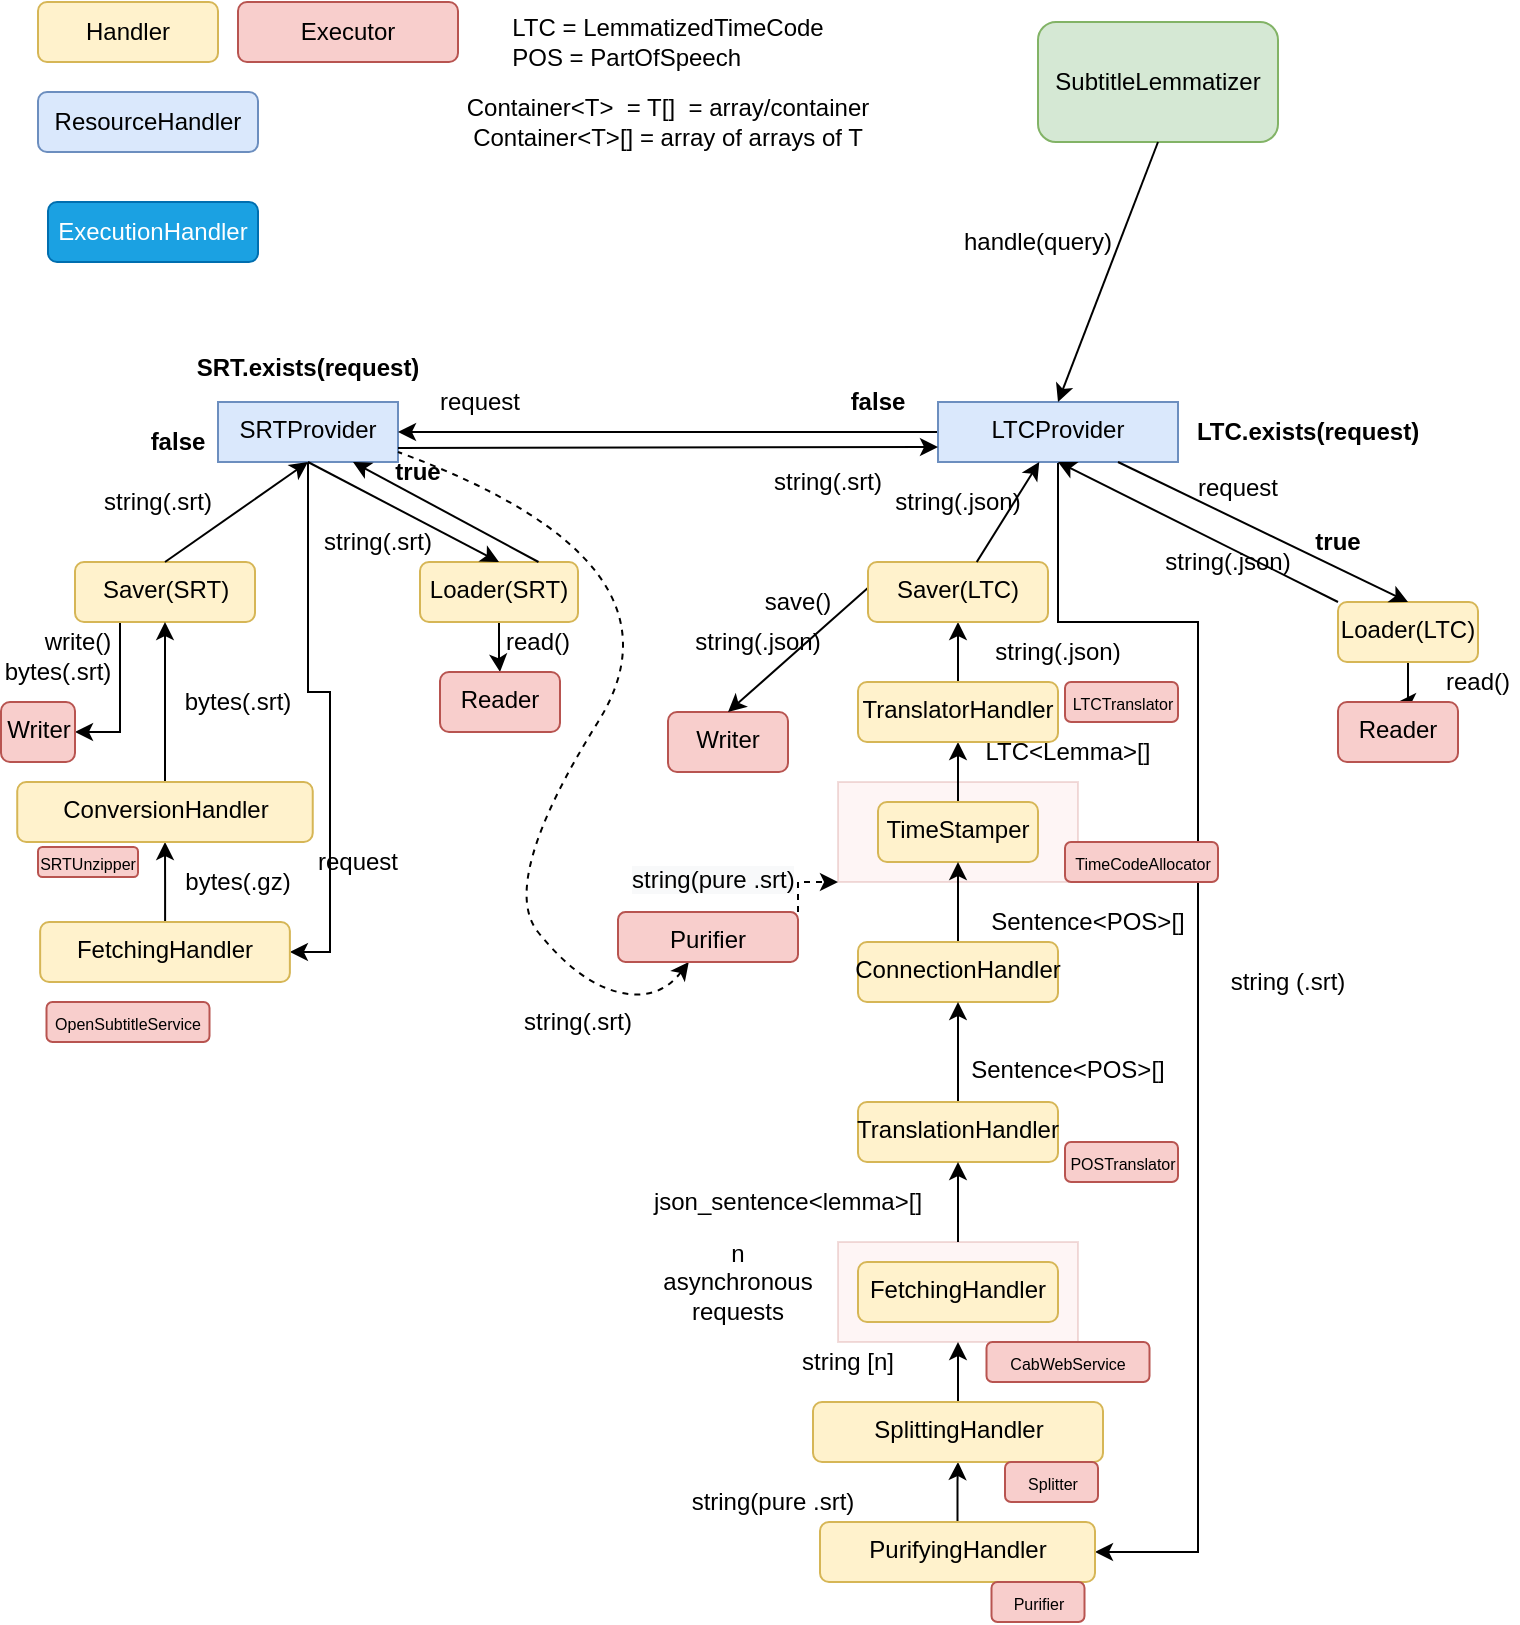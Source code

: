 <mxfile version="13.6.2" type="device"><diagram id="C5RBs43oDa-KdzZeNtuy" name="Page-1"><mxGraphModel dx="-67" dy="443" grid="1" gridSize="10" guides="1" tooltips="1" connect="1" arrows="1" fold="1" page="1" pageScale="1" pageWidth="827" pageHeight="1169" math="0" shadow="0"><root><mxCell id="WIyWlLk6GJQsqaUBKTNV-0"/><mxCell id="WIyWlLk6GJQsqaUBKTNV-1" parent="WIyWlLk6GJQsqaUBKTNV-0"/><mxCell id="a4hWyMwYuqcodbe4yYn3-127" value="" style="rounded=0;whiteSpace=wrap;html=1;opacity=20;fillColor=#f8cecc;strokeColor=#b85450;" parent="WIyWlLk6GJQsqaUBKTNV-1" vertex="1"><mxGeometry x="1250" y="430" width="120" height="50" as="geometry"/></mxCell><mxCell id="a4hWyMwYuqcodbe4yYn3-131" value="" style="rounded=0;whiteSpace=wrap;html=1;opacity=20;fillColor=#f8cecc;strokeColor=#b85450;" parent="WIyWlLk6GJQsqaUBKTNV-1" vertex="1"><mxGeometry x="1250" y="660" width="120" height="50" as="geometry"/></mxCell><mxCell id="2ehbiV8Hw5yU_NN6MCZY-1" style="edgeStyle=orthogonalEdgeStyle;rounded=0;orthogonalLoop=1;jettySize=auto;html=1;entryX=1;entryY=0.5;entryDx=0;entryDy=0;" parent="WIyWlLk6GJQsqaUBKTNV-1" source="a4hWyMwYuqcodbe4yYn3-88" target="2ehbiV8Hw5yU_NN6MCZY-0" edge="1"><mxGeometry relative="1" as="geometry"/></mxCell><mxCell id="a4hWyMwYuqcodbe4yYn3-88" value="SRTProvider" style="text;html=1;strokeColor=#6c8ebf;fillColor=#dae8fc;align=center;verticalAlign=top;whiteSpace=wrap;" parent="WIyWlLk6GJQsqaUBKTNV-1" vertex="1"><mxGeometry x="940" y="240" width="90" height="30" as="geometry"/></mxCell><mxCell id="a4hWyMwYuqcodbe4yYn3-89" style="edgeStyle=orthogonalEdgeStyle;rounded=0;orthogonalLoop=1;jettySize=auto;html=1;entryX=1;entryY=0.5;entryDx=0;entryDy=0;exitX=0;exitY=0.5;exitDx=0;exitDy=0;" parent="WIyWlLk6GJQsqaUBKTNV-1" source="a4hWyMwYuqcodbe4yYn3-91" target="a4hWyMwYuqcodbe4yYn3-88" edge="1"><mxGeometry relative="1" as="geometry"><mxPoint x="1200" y="255" as="sourcePoint"/></mxGeometry></mxCell><mxCell id="a4hWyMwYuqcodbe4yYn3-90" style="edgeStyle=orthogonalEdgeStyle;rounded=0;orthogonalLoop=1;jettySize=auto;html=1;entryX=1;entryY=0.5;entryDx=0;entryDy=0;" parent="WIyWlLk6GJQsqaUBKTNV-1" source="a4hWyMwYuqcodbe4yYn3-91" target="a4hWyMwYuqcodbe4yYn3-120" edge="1"><mxGeometry relative="1" as="geometry"><Array as="points"><mxPoint x="1360" y="350"/><mxPoint x="1430" y="350"/><mxPoint x="1430" y="815"/></Array></mxGeometry></mxCell><mxCell id="a4hWyMwYuqcodbe4yYn3-91" value="LTCProvider" style="text;whiteSpace=wrap;html=1;fillColor=#dae8fc;strokeColor=#6c8ebf;align=center;" parent="WIyWlLk6GJQsqaUBKTNV-1" vertex="1"><mxGeometry x="1300" y="240" width="120" height="30" as="geometry"/></mxCell><mxCell id="a4hWyMwYuqcodbe4yYn3-92" value="SubtitleLemmatizer" style="rounded=1;whiteSpace=wrap;html=1;align=center;fillColor=#d5e8d4;strokeColor=#82b366;" parent="WIyWlLk6GJQsqaUBKTNV-1" vertex="1"><mxGeometry x="1350" y="50" width="120" height="60" as="geometry"/></mxCell><mxCell id="a4hWyMwYuqcodbe4yYn3-93" value="" style="endArrow=classic;html=1;exitX=0.5;exitY=1;exitDx=0;exitDy=0;entryX=0.5;entryY=0;entryDx=0;entryDy=0;" parent="WIyWlLk6GJQsqaUBKTNV-1" source="a4hWyMwYuqcodbe4yYn3-92" target="a4hWyMwYuqcodbe4yYn3-91" edge="1"><mxGeometry width="50" height="50" relative="1" as="geometry"><mxPoint x="1380" y="200" as="sourcePoint"/><mxPoint x="1430" y="150" as="targetPoint"/></mxGeometry></mxCell><mxCell id="a4hWyMwYuqcodbe4yYn3-94" value="handle(query)" style="text;html=1;strokeColor=none;fillColor=none;align=center;verticalAlign=middle;whiteSpace=wrap;rounded=0;" parent="WIyWlLk6GJQsqaUBKTNV-1" vertex="1"><mxGeometry x="1330" y="150" width="40" height="20" as="geometry"/></mxCell><mxCell id="2ehbiV8Hw5yU_NN6MCZY-14" style="edgeStyle=orthogonalEdgeStyle;rounded=0;orthogonalLoop=1;jettySize=auto;html=1;" parent="WIyWlLk6GJQsqaUBKTNV-1" source="a4hWyMwYuqcodbe4yYn3-95" target="2ehbiV8Hw5yU_NN6MCZY-13" edge="1"><mxGeometry relative="1" as="geometry"/></mxCell><mxCell id="a4hWyMwYuqcodbe4yYn3-95" value="Loader(LTC)" style="text;whiteSpace=wrap;html=1;fillColor=#fff2cc;strokeColor=#d6b656;align=center;rounded=1;" parent="WIyWlLk6GJQsqaUBKTNV-1" vertex="1"><mxGeometry x="1500" y="340" width="70" height="30" as="geometry"/></mxCell><mxCell id="a4hWyMwYuqcodbe4yYn3-96" value="" style="endArrow=classic;html=1;entryX=0.5;entryY=0;entryDx=0;entryDy=0;exitX=0.75;exitY=1;exitDx=0;exitDy=0;" parent="WIyWlLk6GJQsqaUBKTNV-1" source="a4hWyMwYuqcodbe4yYn3-91" target="a4hWyMwYuqcodbe4yYn3-95" edge="1"><mxGeometry width="50" height="50" relative="1" as="geometry"><mxPoint x="1360" y="270" as="sourcePoint"/><mxPoint x="1450" y="270" as="targetPoint"/></mxGeometry></mxCell><mxCell id="a4hWyMwYuqcodbe4yYn3-97" value="&lt;b&gt;LTC.exists(request)&lt;/b&gt;" style="text;html=1;strokeColor=none;fillColor=none;align=center;verticalAlign=middle;whiteSpace=wrap;rounded=0;" parent="WIyWlLk6GJQsqaUBKTNV-1" vertex="1"><mxGeometry x="1440" y="237.5" width="90" height="35" as="geometry"/></mxCell><mxCell id="a4hWyMwYuqcodbe4yYn3-98" value="&lt;b&gt;true&lt;/b&gt;" style="text;html=1;strokeColor=none;fillColor=none;align=center;verticalAlign=middle;whiteSpace=wrap;rounded=0;" parent="WIyWlLk6GJQsqaUBKTNV-1" vertex="1"><mxGeometry x="1480" y="300" width="40" height="20" as="geometry"/></mxCell><mxCell id="a4hWyMwYuqcodbe4yYn3-99" value="" style="endArrow=classic;html=1;entryX=0.5;entryY=1;entryDx=0;entryDy=0;exitX=0;exitY=0;exitDx=0;exitDy=0;" parent="WIyWlLk6GJQsqaUBKTNV-1" source="a4hWyMwYuqcodbe4yYn3-95" target="a4hWyMwYuqcodbe4yYn3-91" edge="1"><mxGeometry width="50" height="50" relative="1" as="geometry"><mxPoint x="1320" y="420" as="sourcePoint"/><mxPoint x="1370" y="370" as="targetPoint"/></mxGeometry></mxCell><mxCell id="a4hWyMwYuqcodbe4yYn3-100" value="LTC = LemmatizedTimeCode&lt;br&gt;&lt;div style=&quot;text-align: left&quot;&gt;&lt;span&gt;POS = PartOfSpeech&lt;/span&gt;&lt;/div&gt;" style="text;html=1;strokeColor=none;fillColor=none;align=center;verticalAlign=middle;whiteSpace=wrap;rounded=0;" parent="WIyWlLk6GJQsqaUBKTNV-1" vertex="1"><mxGeometry x="1080" y="50" width="170" height="20" as="geometry"/></mxCell><mxCell id="a4hWyMwYuqcodbe4yYn3-101" value="string(.json)" style="text;html=1;strokeColor=none;fillColor=none;align=center;verticalAlign=middle;whiteSpace=wrap;rounded=0;" parent="WIyWlLk6GJQsqaUBKTNV-1" vertex="1"><mxGeometry x="1420" y="310" width="50" height="20" as="geometry"/></mxCell><mxCell id="a4hWyMwYuqcodbe4yYn3-102" style="edgeStyle=orthogonalEdgeStyle;rounded=0;orthogonalLoop=1;jettySize=auto;html=1;entryX=0.5;entryY=1;entryDx=0;entryDy=0;" parent="WIyWlLk6GJQsqaUBKTNV-1" source="a4hWyMwYuqcodbe4yYn3-103" target="a4hWyMwYuqcodbe4yYn3-104" edge="1"><mxGeometry relative="1" as="geometry"/></mxCell><mxCell id="a4hWyMwYuqcodbe4yYn3-103" value="TimeStamper" style="text;whiteSpace=wrap;html=1;fillColor=#fff2cc;strokeColor=#d6b656;align=center;rounded=1;" parent="WIyWlLk6GJQsqaUBKTNV-1" vertex="1"><mxGeometry x="1270" y="440" width="80" height="30" as="geometry"/></mxCell><mxCell id="wO-d9llQCFjxjzIDGBFs-8" style="edgeStyle=orthogonalEdgeStyle;rounded=0;orthogonalLoop=1;jettySize=auto;html=1;" edge="1" parent="WIyWlLk6GJQsqaUBKTNV-1" source="a4hWyMwYuqcodbe4yYn3-104" target="wO-d9llQCFjxjzIDGBFs-7"><mxGeometry relative="1" as="geometry"/></mxCell><mxCell id="a4hWyMwYuqcodbe4yYn3-104" value="TranslatorHandler" style="text;whiteSpace=wrap;html=1;fillColor=#fff2cc;strokeColor=#d6b656;align=center;rounded=1;" parent="WIyWlLk6GJQsqaUBKTNV-1" vertex="1"><mxGeometry x="1260" y="380" width="100" height="30" as="geometry"/></mxCell><mxCell id="a4hWyMwYuqcodbe4yYn3-106" value="string(.json)" style="text;html=1;strokeColor=none;fillColor=none;align=center;verticalAlign=middle;whiteSpace=wrap;rounded=0;" parent="WIyWlLk6GJQsqaUBKTNV-1" vertex="1"><mxGeometry x="1340" y="355" width="40" height="20" as="geometry"/></mxCell><mxCell id="a4hWyMwYuqcodbe4yYn3-107" value="Writer" style="text;whiteSpace=wrap;html=1;fillColor=#f8cecc;strokeColor=#b85450;align=center;rounded=1;" parent="WIyWlLk6GJQsqaUBKTNV-1" vertex="1"><mxGeometry x="1165" y="395" width="60" height="30" as="geometry"/></mxCell><mxCell id="a4hWyMwYuqcodbe4yYn3-108" value="" style="endArrow=classic;html=1;entryX=0.5;entryY=0;entryDx=0;entryDy=0;exitX=0.013;exitY=0.395;exitDx=0;exitDy=0;exitPerimeter=0;" parent="WIyWlLk6GJQsqaUBKTNV-1" source="wO-d9llQCFjxjzIDGBFs-7" target="a4hWyMwYuqcodbe4yYn3-107" edge="1"><mxGeometry width="50" height="50" relative="1" as="geometry"><mxPoint x="1360" y="530" as="sourcePoint"/><mxPoint x="1410" y="440" as="targetPoint"/></mxGeometry></mxCell><mxCell id="a4hWyMwYuqcodbe4yYn3-109" value="save()" style="text;html=1;strokeColor=none;fillColor=none;align=center;verticalAlign=middle;whiteSpace=wrap;rounded=0;" parent="WIyWlLk6GJQsqaUBKTNV-1" vertex="1"><mxGeometry x="1210" y="330" width="40" height="20" as="geometry"/></mxCell><mxCell id="a4hWyMwYuqcodbe4yYn3-110" style="edgeStyle=orthogonalEdgeStyle;rounded=0;orthogonalLoop=1;jettySize=auto;html=1;" parent="WIyWlLk6GJQsqaUBKTNV-1" source="a4hWyMwYuqcodbe4yYn3-111" target="a4hWyMwYuqcodbe4yYn3-103" edge="1"><mxGeometry relative="1" as="geometry"/></mxCell><mxCell id="a4hWyMwYuqcodbe4yYn3-111" value="ConnectionHandler" style="text;whiteSpace=wrap;html=1;fillColor=#fff2cc;strokeColor=#d6b656;align=center;rounded=1;" parent="WIyWlLk6GJQsqaUBKTNV-1" vertex="1"><mxGeometry x="1260" y="510" width="100" height="30" as="geometry"/></mxCell><mxCell id="a4hWyMwYuqcodbe4yYn3-112" value="LTC&amp;lt;Lemma&amp;gt;[]" style="text;html=1;strokeColor=none;fillColor=none;align=center;verticalAlign=middle;whiteSpace=wrap;rounded=0;" parent="WIyWlLk6GJQsqaUBKTNV-1" vertex="1"><mxGeometry x="1320" y="405" width="90" height="20" as="geometry"/></mxCell><mxCell id="a4hWyMwYuqcodbe4yYn3-113" value="Sentence&amp;lt;POS&amp;gt;[]" style="text;html=1;strokeColor=none;fillColor=none;align=center;verticalAlign=middle;whiteSpace=wrap;rounded=0;" parent="WIyWlLk6GJQsqaUBKTNV-1" vertex="1"><mxGeometry x="1320" y="490" width="110" height="20" as="geometry"/></mxCell><mxCell id="a4hWyMwYuqcodbe4yYn3-114" value="json_sentence&amp;lt;lemma&amp;gt;[]" style="text;html=1;strokeColor=none;fillColor=none;align=center;verticalAlign=middle;whiteSpace=wrap;rounded=0;" parent="WIyWlLk6GJQsqaUBKTNV-1" vertex="1"><mxGeometry x="1140" y="630" width="170" height="20" as="geometry"/></mxCell><mxCell id="a4hWyMwYuqcodbe4yYn3-115" style="edgeStyle=orthogonalEdgeStyle;rounded=0;orthogonalLoop=1;jettySize=auto;html=1;" parent="WIyWlLk6GJQsqaUBKTNV-1" source="a4hWyMwYuqcodbe4yYn3-116" target="a4hWyMwYuqcodbe4yYn3-111" edge="1"><mxGeometry relative="1" as="geometry"/></mxCell><mxCell id="a4hWyMwYuqcodbe4yYn3-116" value="TranslationHandler" style="text;whiteSpace=wrap;html=1;fillColor=#fff2cc;strokeColor=#d6b656;align=center;rounded=1;" parent="WIyWlLk6GJQsqaUBKTNV-1" vertex="1"><mxGeometry x="1260" y="590" width="100" height="30" as="geometry"/></mxCell><mxCell id="a4hWyMwYuqcodbe4yYn3-117" value="Sentence&amp;lt;POS&amp;gt;[]" style="text;html=1;strokeColor=none;fillColor=none;align=center;verticalAlign=middle;whiteSpace=wrap;rounded=0;" parent="WIyWlLk6GJQsqaUBKTNV-1" vertex="1"><mxGeometry x="1310" y="564" width="110" height="20" as="geometry"/></mxCell><mxCell id="a4hWyMwYuqcodbe4yYn3-118" value="request" style="text;html=1;strokeColor=none;fillColor=none;align=center;verticalAlign=middle;whiteSpace=wrap;rounded=0;" parent="WIyWlLk6GJQsqaUBKTNV-1" vertex="1"><mxGeometry x="1430" y="272.5" width="40" height="20" as="geometry"/></mxCell><mxCell id="2ehbiV8Hw5yU_NN6MCZY-23" style="edgeStyle=orthogonalEdgeStyle;rounded=0;orthogonalLoop=1;jettySize=auto;html=1;entryX=0.5;entryY=1;entryDx=0;entryDy=0;" parent="WIyWlLk6GJQsqaUBKTNV-1" source="a4hWyMwYuqcodbe4yYn3-120" target="2ehbiV8Hw5yU_NN6MCZY-22" edge="1"><mxGeometry relative="1" as="geometry"/></mxCell><mxCell id="a4hWyMwYuqcodbe4yYn3-120" value="PurifyingHandler" style="text;whiteSpace=wrap;html=1;fillColor=#fff2cc;strokeColor=#d6b656;align=center;rounded=1;" parent="WIyWlLk6GJQsqaUBKTNV-1" vertex="1"><mxGeometry x="1241" y="800" width="137.5" height="30" as="geometry"/></mxCell><mxCell id="a4hWyMwYuqcodbe4yYn3-121" value="string (.srt)" style="text;html=1;strokeColor=none;fillColor=none;align=center;verticalAlign=middle;whiteSpace=wrap;rounded=0;" parent="WIyWlLk6GJQsqaUBKTNV-1" vertex="1"><mxGeometry x="1440" y="520" width="70" height="20" as="geometry"/></mxCell><mxCell id="a4hWyMwYuqcodbe4yYn3-122" value="request" style="text;html=1;strokeColor=none;fillColor=none;align=center;verticalAlign=middle;whiteSpace=wrap;rounded=0;" parent="WIyWlLk6GJQsqaUBKTNV-1" vertex="1"><mxGeometry x="1051" y="230" width="40" height="20" as="geometry"/></mxCell><mxCell id="a4hWyMwYuqcodbe4yYn3-123" value="" style="endArrow=classic;html=1;entryX=0;entryY=0.75;entryDx=0;entryDy=0;" parent="WIyWlLk6GJQsqaUBKTNV-1" target="a4hWyMwYuqcodbe4yYn3-91" edge="1"><mxGeometry width="50" height="50" relative="1" as="geometry"><mxPoint x="1030" y="263" as="sourcePoint"/><mxPoint x="1200" y="262.5" as="targetPoint"/></mxGeometry></mxCell><mxCell id="a4hWyMwYuqcodbe4yYn3-124" value="string(.srt)" style="text;html=1;strokeColor=none;fillColor=none;align=center;verticalAlign=middle;whiteSpace=wrap;rounded=0;" parent="WIyWlLk6GJQsqaUBKTNV-1" vertex="1"><mxGeometry x="1225" y="270" width="40" height="20" as="geometry"/></mxCell><mxCell id="2ehbiV8Hw5yU_NN6MCZY-21" style="edgeStyle=orthogonalEdgeStyle;rounded=0;orthogonalLoop=1;jettySize=auto;html=1;exitX=0.25;exitY=1;exitDx=0;exitDy=0;entryX=1;entryY=0.5;entryDx=0;entryDy=0;" parent="WIyWlLk6GJQsqaUBKTNV-1" source="a4hWyMwYuqcodbe4yYn3-125" target="a4hWyMwYuqcodbe4yYn3-146" edge="1"><mxGeometry relative="1" as="geometry"/></mxCell><mxCell id="a4hWyMwYuqcodbe4yYn3-125" value="Saver(SRT)" style="text;whiteSpace=wrap;html=1;fillColor=#fff2cc;strokeColor=#d6b656;align=center;rounded=1;" parent="WIyWlLk6GJQsqaUBKTNV-1" vertex="1"><mxGeometry x="868.5" y="320" width="90" height="30" as="geometry"/></mxCell><mxCell id="a4hWyMwYuqcodbe4yYn3-126" value="" style="endArrow=classic;html=1;exitX=0.5;exitY=0;exitDx=0;exitDy=0;entryX=0.5;entryY=1;entryDx=0;entryDy=0;" parent="WIyWlLk6GJQsqaUBKTNV-1" source="a4hWyMwYuqcodbe4yYn3-125" target="a4hWyMwYuqcodbe4yYn3-88" edge="1"><mxGeometry width="50" height="50" relative="1" as="geometry"><mxPoint x="920" y="305" as="sourcePoint"/><mxPoint x="1025" y="255" as="targetPoint"/></mxGeometry></mxCell><mxCell id="a4hWyMwYuqcodbe4yYn3-129" value="FetchingHandler" style="text;whiteSpace=wrap;html=1;fillColor=#fff2cc;strokeColor=#d6b656;align=center;rounded=1;" parent="WIyWlLk6GJQsqaUBKTNV-1" vertex="1"><mxGeometry x="1260" y="670" width="100" height="30" as="geometry"/></mxCell><mxCell id="a4hWyMwYuqcodbe4yYn3-130" style="edgeStyle=orthogonalEdgeStyle;rounded=0;orthogonalLoop=1;jettySize=auto;html=1;entryX=0.5;entryY=1;entryDx=0;entryDy=0;" parent="WIyWlLk6GJQsqaUBKTNV-1" source="a4hWyMwYuqcodbe4yYn3-131" target="a4hWyMwYuqcodbe4yYn3-116" edge="1"><mxGeometry relative="1" as="geometry"/></mxCell><mxCell id="a4hWyMwYuqcodbe4yYn3-132" value="string(pure .srt)" style="text;html=1;strokeColor=none;fillColor=none;align=center;verticalAlign=middle;whiteSpace=wrap;rounded=0;opacity=20;" parent="WIyWlLk6GJQsqaUBKTNV-1" vertex="1"><mxGeometry x="1170" y="780" width="95" height="20" as="geometry"/></mxCell><mxCell id="a4hWyMwYuqcodbe4yYn3-133" value="&lt;b&gt;false&lt;/b&gt;" style="text;html=1;strokeColor=none;fillColor=none;align=center;verticalAlign=middle;whiteSpace=wrap;rounded=0;opacity=20;" parent="WIyWlLk6GJQsqaUBKTNV-1" vertex="1"><mxGeometry x="1250" y="230" width="40" height="20" as="geometry"/></mxCell><mxCell id="2ehbiV8Hw5yU_NN6MCZY-3" style="edgeStyle=orthogonalEdgeStyle;rounded=0;orthogonalLoop=1;jettySize=auto;html=1;entryX=0.5;entryY=0;entryDx=0;entryDy=0;" parent="WIyWlLk6GJQsqaUBKTNV-1" source="a4hWyMwYuqcodbe4yYn3-134" target="2ehbiV8Hw5yU_NN6MCZY-2" edge="1"><mxGeometry relative="1" as="geometry"/></mxCell><mxCell id="a4hWyMwYuqcodbe4yYn3-134" value="Loader(SRT)" style="text;whiteSpace=wrap;html=1;fillColor=#fff2cc;strokeColor=#d6b656;align=center;rounded=1;" parent="WIyWlLk6GJQsqaUBKTNV-1" vertex="1"><mxGeometry x="1041" y="320" width="79" height="30" as="geometry"/></mxCell><mxCell id="a4hWyMwYuqcodbe4yYn3-137" value="" style="endArrow=classic;html=1;entryX=0.5;entryY=0;entryDx=0;entryDy=0;exitX=0.5;exitY=1;exitDx=0;exitDy=0;" parent="WIyWlLk6GJQsqaUBKTNV-1" source="a4hWyMwYuqcodbe4yYn3-88" target="a4hWyMwYuqcodbe4yYn3-134" edge="1"><mxGeometry width="50" height="50" relative="1" as="geometry"><mxPoint x="1000" y="270" as="sourcePoint"/><mxPoint x="1127" y="342.5" as="targetPoint"/></mxGeometry></mxCell><mxCell id="a4hWyMwYuqcodbe4yYn3-138" value="&lt;b&gt;true&lt;/b&gt;" style="text;html=1;strokeColor=none;fillColor=none;align=center;verticalAlign=middle;whiteSpace=wrap;rounded=0;" parent="WIyWlLk6GJQsqaUBKTNV-1" vertex="1"><mxGeometry x="1020" y="265" width="40" height="20" as="geometry"/></mxCell><mxCell id="a4hWyMwYuqcodbe4yYn3-139" value="" style="endArrow=classic;html=1;entryX=0.75;entryY=1;entryDx=0;entryDy=0;exitX=0.75;exitY=0;exitDx=0;exitDy=0;" parent="WIyWlLk6GJQsqaUBKTNV-1" source="a4hWyMwYuqcodbe4yYn3-134" target="a4hWyMwYuqcodbe4yYn3-88" edge="1"><mxGeometry width="50" height="50" relative="1" as="geometry"><mxPoint x="1118.5" y="345" as="sourcePoint"/><mxPoint x="981.5" y="275" as="targetPoint"/></mxGeometry></mxCell><mxCell id="a4hWyMwYuqcodbe4yYn3-140" value="&lt;b&gt;SRT.exists(request)&lt;/b&gt;" style="text;html=1;strokeColor=none;fillColor=none;align=center;verticalAlign=middle;whiteSpace=wrap;rounded=0;" parent="WIyWlLk6GJQsqaUBKTNV-1" vertex="1"><mxGeometry x="940" y="205" width="90" height="35" as="geometry"/></mxCell><mxCell id="a4hWyMwYuqcodbe4yYn3-141" value="&lt;b&gt;false&lt;/b&gt;" style="text;html=1;strokeColor=none;fillColor=none;align=center;verticalAlign=middle;whiteSpace=wrap;rounded=0;" parent="WIyWlLk6GJQsqaUBKTNV-1" vertex="1"><mxGeometry x="900" y="250" width="40" height="20" as="geometry"/></mxCell><mxCell id="a4hWyMwYuqcodbe4yYn3-145" value="request" style="text;html=1;strokeColor=none;fillColor=none;align=center;verticalAlign=middle;whiteSpace=wrap;rounded=0;" parent="WIyWlLk6GJQsqaUBKTNV-1" vertex="1"><mxGeometry x="990" y="460" width="40" height="20" as="geometry"/></mxCell><mxCell id="a4hWyMwYuqcodbe4yYn3-146" value="Writer" style="text;whiteSpace=wrap;html=1;fillColor=#f8cecc;strokeColor=#b85450;align=center;rounded=1;" parent="WIyWlLk6GJQsqaUBKTNV-1" vertex="1"><mxGeometry x="831.5" y="390" width="37" height="30" as="geometry"/></mxCell><mxCell id="a4hWyMwYuqcodbe4yYn3-148" value="write()" style="text;html=1;strokeColor=none;fillColor=none;align=center;verticalAlign=middle;whiteSpace=wrap;rounded=0;" parent="WIyWlLk6GJQsqaUBKTNV-1" vertex="1"><mxGeometry x="850" y="350" width="40" height="20" as="geometry"/></mxCell><mxCell id="2ehbiV8Hw5yU_NN6MCZY-7" style="edgeStyle=orthogonalEdgeStyle;rounded=0;orthogonalLoop=1;jettySize=auto;html=1;" parent="WIyWlLk6GJQsqaUBKTNV-1" source="2ehbiV8Hw5yU_NN6MCZY-0" target="2ehbiV8Hw5yU_NN6MCZY-4" edge="1"><mxGeometry relative="1" as="geometry"/></mxCell><mxCell id="2ehbiV8Hw5yU_NN6MCZY-0" value="FetchingHandler" style="text;whiteSpace=wrap;html=1;fillColor=#fff2cc;strokeColor=#d6b656;align=center;rounded=1;" parent="WIyWlLk6GJQsqaUBKTNV-1" vertex="1"><mxGeometry x="851.07" y="500" width="124.87" height="30" as="geometry"/></mxCell><mxCell id="2ehbiV8Hw5yU_NN6MCZY-2" value="Reader" style="text;whiteSpace=wrap;html=1;fillColor=#f8cecc;strokeColor=#b85450;align=center;rounded=1;" parent="WIyWlLk6GJQsqaUBKTNV-1" vertex="1"><mxGeometry x="1051" y="375" width="60" height="30" as="geometry"/></mxCell><mxCell id="2ehbiV8Hw5yU_NN6MCZY-5" style="edgeStyle=orthogonalEdgeStyle;rounded=0;orthogonalLoop=1;jettySize=auto;html=1;" parent="WIyWlLk6GJQsqaUBKTNV-1" source="2ehbiV8Hw5yU_NN6MCZY-4" target="a4hWyMwYuqcodbe4yYn3-125" edge="1"><mxGeometry relative="1" as="geometry"/></mxCell><mxCell id="2ehbiV8Hw5yU_NN6MCZY-4" value="ConversionHandler" style="text;whiteSpace=wrap;html=1;fillColor=#fff2cc;strokeColor=#d6b656;align=center;rounded=1;" parent="WIyWlLk6GJQsqaUBKTNV-1" vertex="1"><mxGeometry x="839.62" y="430" width="147.75" height="30" as="geometry"/></mxCell><mxCell id="2ehbiV8Hw5yU_NN6MCZY-8" value="bytes(.gz)" style="text;html=1;strokeColor=none;fillColor=none;align=center;verticalAlign=middle;whiteSpace=wrap;rounded=0;" parent="WIyWlLk6GJQsqaUBKTNV-1" vertex="1"><mxGeometry x="930" y="470" width="40" height="20" as="geometry"/></mxCell><mxCell id="2ehbiV8Hw5yU_NN6MCZY-10" value="bytes(.srt)" style="text;html=1;strokeColor=none;fillColor=none;align=center;verticalAlign=middle;whiteSpace=wrap;rounded=0;" parent="WIyWlLk6GJQsqaUBKTNV-1" vertex="1"><mxGeometry x="930" y="380" width="40" height="20" as="geometry"/></mxCell><mxCell id="2ehbiV8Hw5yU_NN6MCZY-12" value="string(.srt)" style="text;html=1;strokeColor=none;fillColor=none;align=center;verticalAlign=middle;whiteSpace=wrap;rounded=0;" parent="WIyWlLk6GJQsqaUBKTNV-1" vertex="1"><mxGeometry x="890" y="280" width="40" height="20" as="geometry"/></mxCell><mxCell id="2ehbiV8Hw5yU_NN6MCZY-13" value="Reader" style="text;whiteSpace=wrap;html=1;fillColor=#f8cecc;strokeColor=#b85450;align=center;rounded=1;" parent="WIyWlLk6GJQsqaUBKTNV-1" vertex="1"><mxGeometry x="1500" y="390" width="60" height="30" as="geometry"/></mxCell><mxCell id="2ehbiV8Hw5yU_NN6MCZY-15" value="string(.srt)" style="text;html=1;strokeColor=none;fillColor=none;align=center;verticalAlign=middle;whiteSpace=wrap;rounded=0;" parent="WIyWlLk6GJQsqaUBKTNV-1" vertex="1"><mxGeometry x="1000" y="300" width="40" height="20" as="geometry"/></mxCell><mxCell id="2ehbiV8Hw5yU_NN6MCZY-16" value="read()" style="text;html=1;strokeColor=none;fillColor=none;align=center;verticalAlign=middle;whiteSpace=wrap;rounded=0;" parent="WIyWlLk6GJQsqaUBKTNV-1" vertex="1"><mxGeometry x="1080" y="350" width="40" height="20" as="geometry"/></mxCell><mxCell id="2ehbiV8Hw5yU_NN6MCZY-17" value="read()" style="text;html=1;strokeColor=none;fillColor=none;align=center;verticalAlign=middle;whiteSpace=wrap;rounded=0;" parent="WIyWlLk6GJQsqaUBKTNV-1" vertex="1"><mxGeometry x="1550" y="370" width="40" height="20" as="geometry"/></mxCell><mxCell id="2ehbiV8Hw5yU_NN6MCZY-19" value="string(.json)" style="text;html=1;strokeColor=none;fillColor=none;align=center;verticalAlign=middle;whiteSpace=wrap;rounded=0;" parent="WIyWlLk6GJQsqaUBKTNV-1" vertex="1"><mxGeometry x="1190" y="350" width="40" height="20" as="geometry"/></mxCell><mxCell id="2ehbiV8Hw5yU_NN6MCZY-20" value="bytes(.srt)" style="text;html=1;strokeColor=none;fillColor=none;align=center;verticalAlign=middle;whiteSpace=wrap;rounded=0;" parent="WIyWlLk6GJQsqaUBKTNV-1" vertex="1"><mxGeometry x="840" y="365" width="40" height="20" as="geometry"/></mxCell><mxCell id="2ehbiV8Hw5yU_NN6MCZY-24" style="edgeStyle=orthogonalEdgeStyle;rounded=0;orthogonalLoop=1;jettySize=auto;html=1;" parent="WIyWlLk6GJQsqaUBKTNV-1" source="2ehbiV8Hw5yU_NN6MCZY-22" target="a4hWyMwYuqcodbe4yYn3-131" edge="1"><mxGeometry relative="1" as="geometry"/></mxCell><mxCell id="2ehbiV8Hw5yU_NN6MCZY-22" value="SplittingHandler" style="text;whiteSpace=wrap;html=1;fillColor=#fff2cc;strokeColor=#d6b656;align=center;rounded=1;" parent="WIyWlLk6GJQsqaUBKTNV-1" vertex="1"><mxGeometry x="1237.5" y="740" width="145" height="30" as="geometry"/></mxCell><mxCell id="2ehbiV8Hw5yU_NN6MCZY-25" value="string [n]" style="text;html=1;strokeColor=none;fillColor=none;align=center;verticalAlign=middle;whiteSpace=wrap;rounded=0;" parent="WIyWlLk6GJQsqaUBKTNV-1" vertex="1"><mxGeometry x="1220" y="710" width="70" height="20" as="geometry"/></mxCell><mxCell id="2ehbiV8Hw5yU_NN6MCZY-26" value="n asynchronous requests" style="text;html=1;strokeColor=none;fillColor=none;align=center;verticalAlign=middle;whiteSpace=wrap;rounded=0;" parent="WIyWlLk6GJQsqaUBKTNV-1" vertex="1"><mxGeometry x="1180" y="670" width="40" height="20" as="geometry"/></mxCell><mxCell id="2ehbiV8Hw5yU_NN6MCZY-30" value="" style="curved=1;endArrow=none;html=1;entryX=0.25;entryY=0;entryDx=0;entryDy=0;dashed=1;startArrow=classic;startFill=1;endFill=0;" parent="WIyWlLk6GJQsqaUBKTNV-1" source="2ehbiV8Hw5yU_NN6MCZY-32" target="a4hWyMwYuqcodbe4yYn3-138" edge="1"><mxGeometry width="50" height="50" relative="1" as="geometry"><mxPoint x="1180" y="520" as="sourcePoint"/><mxPoint x="1160" y="270" as="targetPoint"/><Array as="points"><mxPoint x="1160" y="540"/><mxPoint x="1120" y="530"/><mxPoint x="1080" y="480"/><mxPoint x="1180" y="320"/></Array></mxGeometry></mxCell><mxCell id="2ehbiV8Hw5yU_NN6MCZY-31" value="string(.srt)" style="text;html=1;strokeColor=none;fillColor=none;align=center;verticalAlign=middle;whiteSpace=wrap;rounded=0;" parent="WIyWlLk6GJQsqaUBKTNV-1" vertex="1"><mxGeometry x="1100" y="540" width="40" height="20" as="geometry"/></mxCell><mxCell id="2ehbiV8Hw5yU_NN6MCZY-37" style="edgeStyle=orthogonalEdgeStyle;rounded=0;orthogonalLoop=1;jettySize=auto;html=1;exitX=1;exitY=0;exitDx=0;exitDy=0;entryX=0;entryY=1;entryDx=0;entryDy=0;dashed=1;startArrow=none;startFill=0;endArrow=classic;endFill=1;" parent="WIyWlLk6GJQsqaUBKTNV-1" source="2ehbiV8Hw5yU_NN6MCZY-32" target="a4hWyMwYuqcodbe4yYn3-127" edge="1"><mxGeometry relative="1" as="geometry"><Array as="points"><mxPoint x="1230" y="480"/></Array></mxGeometry></mxCell><mxCell id="2ehbiV8Hw5yU_NN6MCZY-32" value="Purifier" style="text;whiteSpace=wrap;html=1;fillColor=#f8cecc;strokeColor=#b85450;align=center;rounded=1;" parent="WIyWlLk6GJQsqaUBKTNV-1" vertex="1"><mxGeometry x="1140" y="495" width="90" height="25" as="geometry"/></mxCell><mxCell id="2ehbiV8Hw5yU_NN6MCZY-38" value="&lt;span style=&quot;color: rgb(0, 0, 0); font-family: helvetica; font-size: 12px; font-style: normal; font-weight: 400; letter-spacing: normal; text-align: center; text-indent: 0px; text-transform: none; word-spacing: 0px; background-color: rgb(248, 249, 250); display: inline; float: none;&quot;&gt;string(pure .srt)&lt;/span&gt;" style="text;whiteSpace=wrap;html=1;" parent="WIyWlLk6GJQsqaUBKTNV-1" vertex="1"><mxGeometry x="1145" y="465" width="85" height="25" as="geometry"/></mxCell><mxCell id="2ehbiV8Hw5yU_NN6MCZY-39" value="Container&amp;lt;T&amp;gt;&amp;nbsp; = T[]&amp;nbsp; = array/container&lt;br&gt;Container&amp;lt;T&amp;gt;[] = array of arrays of T" style="text;html=1;strokeColor=none;fillColor=none;align=center;verticalAlign=middle;whiteSpace=wrap;rounded=0;" parent="WIyWlLk6GJQsqaUBKTNV-1" vertex="1"><mxGeometry x="1060" y="80" width="210" height="40" as="geometry"/></mxCell><mxCell id="wO-d9llQCFjxjzIDGBFs-0" value="Handler" style="rounded=1;whiteSpace=wrap;html=1;fillColor=#fff2cc;strokeColor=#d6b656;" vertex="1" parent="WIyWlLk6GJQsqaUBKTNV-1"><mxGeometry x="850" y="40" width="90" height="30" as="geometry"/></mxCell><mxCell id="wO-d9llQCFjxjzIDGBFs-2" value="ResourceHandler" style="rounded=1;whiteSpace=wrap;html=1;fillColor=#dae8fc;strokeColor=#6c8ebf;" vertex="1" parent="WIyWlLk6GJQsqaUBKTNV-1"><mxGeometry x="850" y="85" width="110" height="30" as="geometry"/></mxCell><mxCell id="wO-d9llQCFjxjzIDGBFs-3" value="Executor" style="rounded=1;whiteSpace=wrap;html=1;fillColor=#f8cecc;strokeColor=#b85450;" vertex="1" parent="WIyWlLk6GJQsqaUBKTNV-1"><mxGeometry x="950" y="40" width="110" height="30" as="geometry"/></mxCell><mxCell id="wO-d9llQCFjxjzIDGBFs-4" value="&lt;font style=&quot;font-size: 8px&quot;&gt;OpenSubtitleService&lt;/font&gt;" style="rounded=1;whiteSpace=wrap;html=1;fillColor=#f8cecc;strokeColor=#b85450;" vertex="1" parent="WIyWlLk6GJQsqaUBKTNV-1"><mxGeometry x="854.25" y="540" width="81.5" height="20" as="geometry"/></mxCell><mxCell id="wO-d9llQCFjxjzIDGBFs-5" value="&lt;font style=&quot;font-size: 8px&quot;&gt;SRTUnzipper&lt;/font&gt;" style="rounded=1;whiteSpace=wrap;html=1;fillColor=#f8cecc;strokeColor=#b85450;" vertex="1" parent="WIyWlLk6GJQsqaUBKTNV-1"><mxGeometry x="850" y="462.5" width="50" height="15" as="geometry"/></mxCell><mxCell id="wO-d9llQCFjxjzIDGBFs-6" style="edgeStyle=orthogonalEdgeStyle;rounded=0;orthogonalLoop=1;jettySize=auto;html=1;exitX=0.5;exitY=1;exitDx=0;exitDy=0;fillColor=#f8cecc;strokeColor=#b85450;" edge="1" parent="WIyWlLk6GJQsqaUBKTNV-1" source="a4hWyMwYuqcodbe4yYn3-146" target="a4hWyMwYuqcodbe4yYn3-146"><mxGeometry relative="1" as="geometry"/></mxCell><mxCell id="wO-d9llQCFjxjzIDGBFs-7" value="Saver(LTC)" style="text;whiteSpace=wrap;html=1;fillColor=#fff2cc;strokeColor=#d6b656;align=center;rounded=1;" vertex="1" parent="WIyWlLk6GJQsqaUBKTNV-1"><mxGeometry x="1265" y="320" width="90" height="30" as="geometry"/></mxCell><mxCell id="wO-d9llQCFjxjzIDGBFs-10" value="" style="endArrow=classic;html=1;" edge="1" parent="WIyWlLk6GJQsqaUBKTNV-1" source="wO-d9llQCFjxjzIDGBFs-7" target="a4hWyMwYuqcodbe4yYn3-91"><mxGeometry width="50" height="50" relative="1" as="geometry"><mxPoint x="1510" y="350" as="sourcePoint"/><mxPoint x="1370" y="280" as="targetPoint"/></mxGeometry></mxCell><mxCell id="wO-d9llQCFjxjzIDGBFs-11" value="string(.json)" style="text;html=1;strokeColor=none;fillColor=none;align=center;verticalAlign=middle;whiteSpace=wrap;rounded=0;" vertex="1" parent="WIyWlLk6GJQsqaUBKTNV-1"><mxGeometry x="1290" y="280" width="40" height="20" as="geometry"/></mxCell><mxCell id="wO-d9llQCFjxjzIDGBFs-13" value="&lt;span style=&quot;font-size: 8px&quot;&gt;Purifier&lt;/span&gt;" style="rounded=1;whiteSpace=wrap;html=1;fillColor=#f8cecc;strokeColor=#b85450;" vertex="1" parent="WIyWlLk6GJQsqaUBKTNV-1"><mxGeometry x="1326.75" y="830" width="46.5" height="20" as="geometry"/></mxCell><mxCell id="wO-d9llQCFjxjzIDGBFs-14" value="&lt;span style=&quot;font-size: 8px&quot;&gt;Splitter&lt;/span&gt;" style="rounded=1;whiteSpace=wrap;html=1;fillColor=#f8cecc;strokeColor=#b85450;" vertex="1" parent="WIyWlLk6GJQsqaUBKTNV-1"><mxGeometry x="1333.5" y="770" width="46.5" height="20" as="geometry"/></mxCell><mxCell id="wO-d9llQCFjxjzIDGBFs-16" value="&lt;span style=&quot;font-size: 8px&quot;&gt;POSTranslator&lt;/span&gt;" style="rounded=1;whiteSpace=wrap;html=1;fillColor=#f8cecc;strokeColor=#b85450;" vertex="1" parent="WIyWlLk6GJQsqaUBKTNV-1"><mxGeometry x="1363.5" y="610" width="56.5" height="20" as="geometry"/></mxCell><mxCell id="wO-d9llQCFjxjzIDGBFs-17" value="&lt;span style=&quot;font-size: 8px&quot;&gt;LTCTranslator&lt;/span&gt;" style="rounded=1;whiteSpace=wrap;html=1;fillColor=#f8cecc;strokeColor=#b85450;" vertex="1" parent="WIyWlLk6GJQsqaUBKTNV-1"><mxGeometry x="1363.5" y="380" width="56.5" height="20" as="geometry"/></mxCell><mxCell id="wO-d9llQCFjxjzIDGBFs-19" value="&lt;font style=&quot;font-size: 8px&quot;&gt;CabWebService&lt;/font&gt;" style="rounded=1;whiteSpace=wrap;html=1;fillColor=#f8cecc;strokeColor=#b85450;" vertex="1" parent="WIyWlLk6GJQsqaUBKTNV-1"><mxGeometry x="1324.25" y="710" width="81.5" height="20" as="geometry"/></mxCell><mxCell id="wO-d9llQCFjxjzIDGBFs-20" value="ExecutionHandler" style="rounded=1;whiteSpace=wrap;html=1;fillColor=#1ba1e2;strokeColor=#006EAF;fontColor=#ffffff;" vertex="1" parent="WIyWlLk6GJQsqaUBKTNV-1"><mxGeometry x="855" y="140" width="105" height="30" as="geometry"/></mxCell><mxCell id="wO-d9llQCFjxjzIDGBFs-24" value="&lt;span style=&quot;font-size: 8px&quot;&gt;TimeCodeAllocator&lt;/span&gt;" style="rounded=1;whiteSpace=wrap;html=1;fillColor=#f8cecc;strokeColor=#b85450;" vertex="1" parent="WIyWlLk6GJQsqaUBKTNV-1"><mxGeometry x="1363.5" y="460" width="76.5" height="20" as="geometry"/></mxCell></root></mxGraphModel></diagram></mxfile>